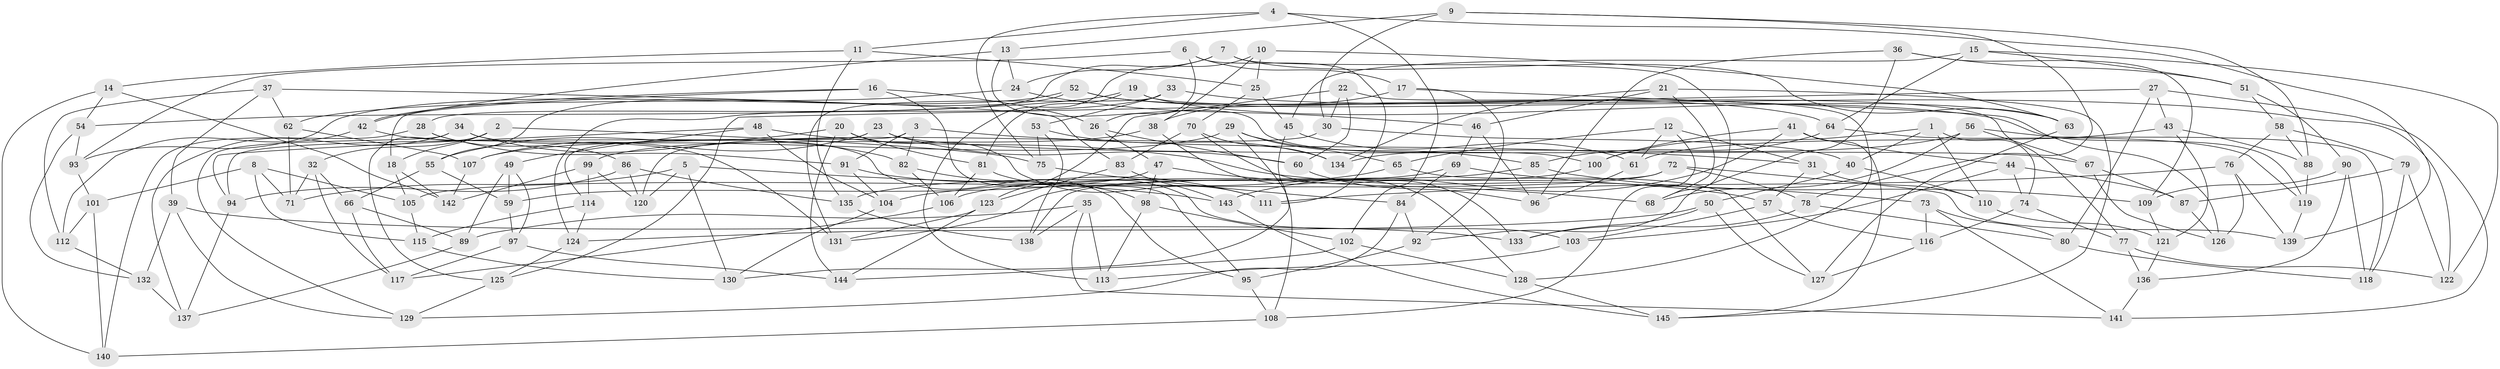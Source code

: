 // coarse degree distribution, {4: 0.43010752688172044, 6: 0.5268817204301075, 5: 0.03225806451612903, 3: 0.010752688172043012}
// Generated by graph-tools (version 1.1) at 2025/42/03/06/25 10:42:17]
// undirected, 145 vertices, 290 edges
graph export_dot {
graph [start="1"]
  node [color=gray90,style=filled];
  1;
  2;
  3;
  4;
  5;
  6;
  7;
  8;
  9;
  10;
  11;
  12;
  13;
  14;
  15;
  16;
  17;
  18;
  19;
  20;
  21;
  22;
  23;
  24;
  25;
  26;
  27;
  28;
  29;
  30;
  31;
  32;
  33;
  34;
  35;
  36;
  37;
  38;
  39;
  40;
  41;
  42;
  43;
  44;
  45;
  46;
  47;
  48;
  49;
  50;
  51;
  52;
  53;
  54;
  55;
  56;
  57;
  58;
  59;
  60;
  61;
  62;
  63;
  64;
  65;
  66;
  67;
  68;
  69;
  70;
  71;
  72;
  73;
  74;
  75;
  76;
  77;
  78;
  79;
  80;
  81;
  82;
  83;
  84;
  85;
  86;
  87;
  88;
  89;
  90;
  91;
  92;
  93;
  94;
  95;
  96;
  97;
  98;
  99;
  100;
  101;
  102;
  103;
  104;
  105;
  106;
  107;
  108;
  109;
  110;
  111;
  112;
  113;
  114;
  115;
  116;
  117;
  118;
  119;
  120;
  121;
  122;
  123;
  124;
  125;
  126;
  127;
  128;
  129;
  130;
  131;
  132;
  133;
  134;
  135;
  136;
  137;
  138;
  139;
  140;
  141;
  142;
  143;
  144;
  145;
  1 -- 74;
  1 -- 40;
  1 -- 110;
  1 -- 100;
  2 -- 125;
  2 -- 18;
  2 -- 32;
  2 -- 75;
  3 -- 114;
  3 -- 82;
  3 -- 91;
  3 -- 31;
  4 -- 11;
  4 -- 102;
  4 -- 75;
  4 -- 139;
  5 -- 130;
  5 -- 120;
  5 -- 143;
  5 -- 71;
  6 -- 93;
  6 -- 26;
  6 -- 17;
  6 -- 111;
  7 -- 24;
  7 -- 68;
  7 -- 28;
  7 -- 63;
  8 -- 105;
  8 -- 71;
  8 -- 115;
  8 -- 101;
  9 -- 78;
  9 -- 13;
  9 -- 30;
  9 -- 88;
  10 -- 25;
  10 -- 113;
  10 -- 38;
  10 -- 63;
  11 -- 135;
  11 -- 14;
  11 -- 25;
  12 -- 61;
  12 -- 65;
  12 -- 108;
  12 -- 31;
  13 -- 24;
  13 -- 42;
  13 -- 100;
  14 -- 142;
  14 -- 140;
  14 -- 54;
  15 -- 64;
  15 -- 51;
  15 -- 45;
  15 -- 122;
  16 -- 42;
  16 -- 95;
  16 -- 26;
  16 -- 18;
  17 -- 126;
  17 -- 92;
  17 -- 38;
  18 -- 105;
  18 -- 142;
  19 -- 77;
  19 -- 54;
  19 -- 81;
  19 -- 63;
  20 -- 144;
  20 -- 55;
  20 -- 111;
  20 -- 81;
  21 -- 68;
  21 -- 134;
  21 -- 46;
  21 -- 145;
  22 -- 128;
  22 -- 60;
  22 -- 30;
  22 -- 123;
  23 -- 107;
  23 -- 60;
  23 -- 94;
  23 -- 67;
  24 -- 46;
  24 -- 62;
  25 -- 45;
  25 -- 70;
  26 -- 60;
  26 -- 47;
  27 -- 125;
  27 -- 43;
  27 -- 141;
  27 -- 80;
  28 -- 91;
  28 -- 86;
  28 -- 140;
  29 -- 107;
  29 -- 85;
  29 -- 108;
  29 -- 65;
  30 -- 40;
  30 -- 120;
  31 -- 110;
  31 -- 57;
  32 -- 71;
  32 -- 117;
  32 -- 66;
  33 -- 131;
  33 -- 122;
  33 -- 124;
  33 -- 53;
  34 -- 137;
  34 -- 95;
  34 -- 129;
  34 -- 82;
  35 -- 89;
  35 -- 138;
  35 -- 141;
  35 -- 113;
  36 -- 92;
  36 -- 51;
  36 -- 109;
  36 -- 96;
  37 -- 83;
  37 -- 112;
  37 -- 39;
  37 -- 62;
  38 -- 99;
  38 -- 128;
  39 -- 132;
  39 -- 133;
  39 -- 129;
  40 -- 110;
  40 -- 50;
  41 -- 143;
  41 -- 44;
  41 -- 100;
  41 -- 145;
  42 -- 131;
  42 -- 112;
  43 -- 61;
  43 -- 88;
  43 -- 121;
  44 -- 74;
  44 -- 103;
  44 -- 87;
  45 -- 130;
  45 -- 61;
  46 -- 69;
  46 -- 96;
  47 -- 68;
  47 -- 59;
  47 -- 98;
  48 -- 49;
  48 -- 94;
  48 -- 57;
  48 -- 104;
  49 -- 89;
  49 -- 59;
  49 -- 97;
  50 -- 124;
  50 -- 133;
  50 -- 127;
  51 -- 90;
  51 -- 58;
  52 -- 55;
  52 -- 119;
  52 -- 93;
  52 -- 64;
  53 -- 138;
  53 -- 134;
  53 -- 75;
  54 -- 132;
  54 -- 93;
  55 -- 66;
  55 -- 59;
  56 -- 68;
  56 -- 67;
  56 -- 118;
  56 -- 134;
  57 -- 116;
  57 -- 103;
  58 -- 88;
  58 -- 79;
  58 -- 76;
  59 -- 97;
  60 -- 96;
  61 -- 96;
  62 -- 107;
  62 -- 71;
  63 -- 127;
  64 -- 85;
  64 -- 119;
  65 -- 127;
  65 -- 104;
  66 -- 117;
  66 -- 89;
  67 -- 126;
  67 -- 87;
  69 -- 84;
  69 -- 73;
  69 -- 135;
  70 -- 83;
  70 -- 134;
  70 -- 133;
  72 -- 78;
  72 -- 138;
  72 -- 139;
  72 -- 105;
  73 -- 141;
  73 -- 116;
  73 -- 80;
  74 -- 116;
  74 -- 77;
  75 -- 84;
  76 -- 126;
  76 -- 111;
  76 -- 139;
  77 -- 136;
  77 -- 122;
  78 -- 80;
  78 -- 133;
  79 -- 122;
  79 -- 118;
  79 -- 87;
  80 -- 118;
  81 -- 106;
  81 -- 103;
  82 -- 98;
  82 -- 106;
  83 -- 143;
  83 -- 123;
  84 -- 129;
  84 -- 92;
  85 -- 109;
  85 -- 106;
  86 -- 135;
  86 -- 120;
  86 -- 94;
  87 -- 126;
  88 -- 119;
  89 -- 137;
  90 -- 136;
  90 -- 118;
  90 -- 109;
  91 -- 104;
  91 -- 111;
  92 -- 95;
  93 -- 101;
  94 -- 137;
  95 -- 108;
  97 -- 117;
  97 -- 144;
  98 -- 113;
  98 -- 102;
  99 -- 120;
  99 -- 142;
  99 -- 114;
  100 -- 131;
  101 -- 112;
  101 -- 140;
  102 -- 128;
  102 -- 144;
  103 -- 113;
  104 -- 130;
  105 -- 115;
  106 -- 117;
  107 -- 142;
  108 -- 140;
  109 -- 121;
  110 -- 121;
  112 -- 132;
  114 -- 115;
  114 -- 124;
  115 -- 130;
  116 -- 127;
  119 -- 139;
  121 -- 136;
  123 -- 144;
  123 -- 131;
  124 -- 125;
  125 -- 129;
  128 -- 145;
  132 -- 137;
  135 -- 138;
  136 -- 141;
  143 -- 145;
}
